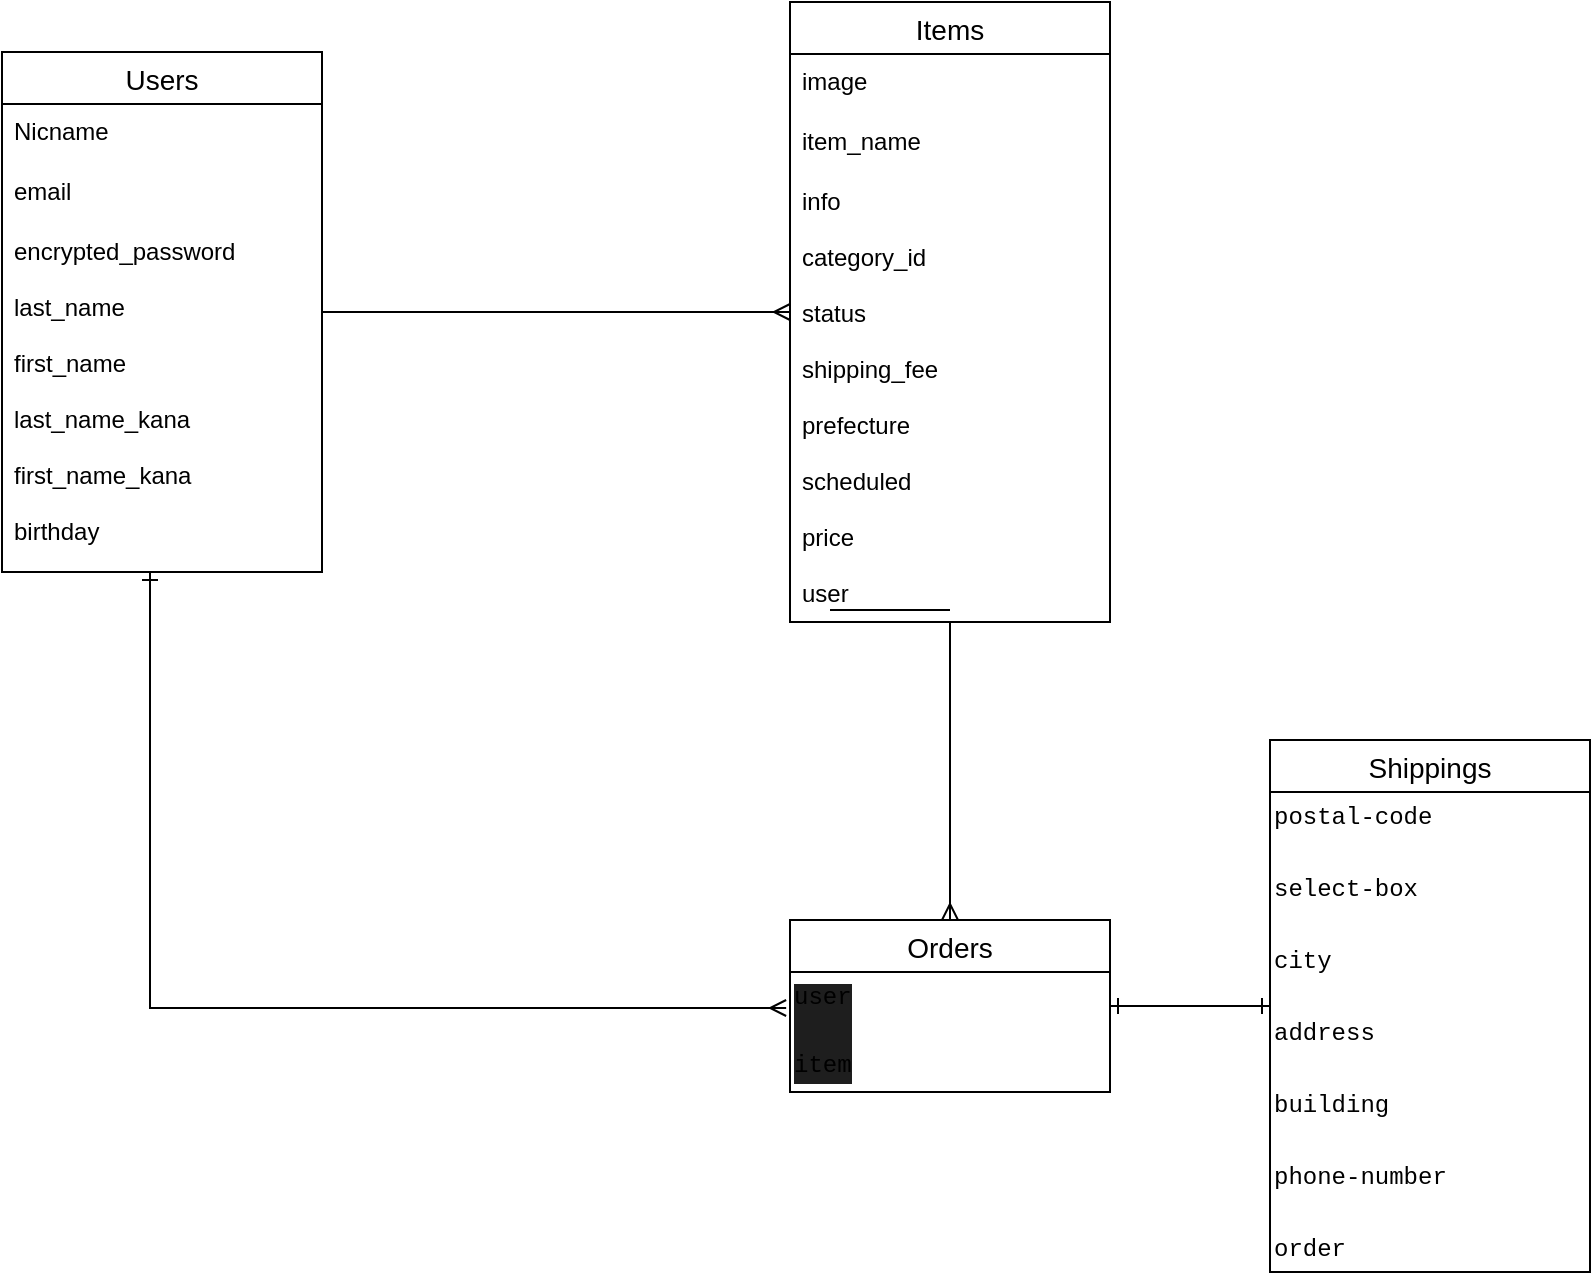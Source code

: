 <mxfile version="14.2.4" type="embed">
    <diagram id="bLyAoqpC0Bb64JeXhaNg" name="Page-1">
        <mxGraphModel dx="728" dy="423" grid="1" gridSize="10" guides="1" tooltips="1" connect="1" arrows="1" fold="1" page="1" pageScale="1" pageWidth="827" pageHeight="1169" math="0" shadow="0">
            <root>
                <mxCell id="0"/>
                <mxCell id="1" parent="0"/>
                <mxCell id="Au6O60PlYEfLJ1qO_UJJ-18" value="" style="edgeStyle=orthogonalEdgeStyle;rounded=0;orthogonalLoop=1;jettySize=auto;html=1;endArrow=ERmany;endFill=0;" parent="1" source="Au6O60PlYEfLJ1qO_UJJ-1" target="Au6O60PlYEfLJ1qO_UJJ-14" edge="1">
                    <mxGeometry relative="1" as="geometry"/>
                </mxCell>
                <mxCell id="6" style="edgeStyle=orthogonalEdgeStyle;rounded=0;orthogonalLoop=1;jettySize=auto;html=1;entryX=-0.012;entryY=0.3;entryDx=0;entryDy=0;entryPerimeter=0;endArrow=ERmany;endFill=0;startArrow=ERone;startFill=0;" edge="1" parent="1" source="Au6O60PlYEfLJ1qO_UJJ-1" target="Au6O60PlYEfLJ1qO_UJJ-25">
                    <mxGeometry relative="1" as="geometry">
                        <Array as="points">
                            <mxPoint x="120" y="514"/>
                        </Array>
                    </mxGeometry>
                </mxCell>
                <mxCell id="Au6O60PlYEfLJ1qO_UJJ-1" value="Users" style="swimlane;fontStyle=0;childLayout=stackLayout;horizontal=1;startSize=26;horizontalStack=0;resizeParent=1;resizeParentMax=0;resizeLast=0;collapsible=1;marginBottom=0;align=center;fontSize=14;" parent="1" vertex="1">
                    <mxGeometry x="46" y="36" width="160" height="260" as="geometry"/>
                </mxCell>
                <mxCell id="Au6O60PlYEfLJ1qO_UJJ-2" value="Nicname" style="text;strokeColor=none;fillColor=none;spacingLeft=4;spacingRight=4;overflow=hidden;rotatable=0;points=[[0,0.5],[1,0.5]];portConstraint=eastwest;fontSize=12;" parent="Au6O60PlYEfLJ1qO_UJJ-1" vertex="1">
                    <mxGeometry y="26" width="160" height="30" as="geometry"/>
                </mxCell>
                <mxCell id="Au6O60PlYEfLJ1qO_UJJ-3" value="email" style="text;strokeColor=none;fillColor=none;spacingLeft=4;spacingRight=4;overflow=hidden;rotatable=0;points=[[0,0.5],[1,0.5]];portConstraint=eastwest;fontSize=12;" parent="Au6O60PlYEfLJ1qO_UJJ-1" vertex="1">
                    <mxGeometry y="56" width="160" height="30" as="geometry"/>
                </mxCell>
                <mxCell id="Au6O60PlYEfLJ1qO_UJJ-4" value="encrypted_password&#10;&#10;last_name&#10;&#10;first_name&#10;&#10;last_name_kana&#10;&#10;first_name_kana&#10;&#10;birthday&#10;" style="text;strokeColor=none;fillColor=none;spacingLeft=4;spacingRight=4;overflow=hidden;rotatable=0;points=[[0,0.5],[1,0.5]];portConstraint=eastwest;fontSize=12;" parent="Au6O60PlYEfLJ1qO_UJJ-1" vertex="1">
                    <mxGeometry y="86" width="160" height="174" as="geometry"/>
                </mxCell>
                <mxCell id="Au6O60PlYEfLJ1qO_UJJ-23" value="" style="edgeStyle=orthogonalEdgeStyle;rounded=0;orthogonalLoop=1;jettySize=auto;html=1;endArrow=ERmany;endFill=0;" parent="1" source="Au6O60PlYEfLJ1qO_UJJ-14" target="Au6O60PlYEfLJ1qO_UJJ-19" edge="1">
                    <mxGeometry relative="1" as="geometry"/>
                </mxCell>
                <mxCell id="Au6O60PlYEfLJ1qO_UJJ-14" value="Items" style="swimlane;fontStyle=0;childLayout=stackLayout;horizontal=1;startSize=26;horizontalStack=0;resizeParent=1;resizeParentMax=0;resizeLast=0;collapsible=1;marginBottom=0;align=center;fontSize=14;" parent="1" vertex="1">
                    <mxGeometry x="440" y="11" width="160" height="310" as="geometry"/>
                </mxCell>
                <mxCell id="Au6O60PlYEfLJ1qO_UJJ-15" value="image" style="text;strokeColor=none;fillColor=none;spacingLeft=4;spacingRight=4;overflow=hidden;rotatable=0;points=[[0,0.5],[1,0.5]];portConstraint=eastwest;fontSize=12;" parent="Au6O60PlYEfLJ1qO_UJJ-14" vertex="1">
                    <mxGeometry y="26" width="160" height="30" as="geometry"/>
                </mxCell>
                <mxCell id="Au6O60PlYEfLJ1qO_UJJ-16" value="item_name" style="text;strokeColor=none;fillColor=none;spacingLeft=4;spacingRight=4;overflow=hidden;rotatable=0;points=[[0,0.5],[1,0.5]];portConstraint=eastwest;fontSize=12;" parent="Au6O60PlYEfLJ1qO_UJJ-14" vertex="1">
                    <mxGeometry y="56" width="160" height="30" as="geometry"/>
                </mxCell>
                <mxCell id="Au6O60PlYEfLJ1qO_UJJ-17" value="info&#10;&#10;category_id&#10;&#10;status&#10;&#10;shipping_fee&#10;&#10;prefecture&#10;&#10;scheduled&#10;&#10;price&#10;&#10;user&#10;&#10;" style="text;strokeColor=none;fillColor=none;spacingLeft=4;spacingRight=4;overflow=hidden;rotatable=0;points=[[0,0.5],[1,0.5]];portConstraint=eastwest;fontSize=12;" parent="Au6O60PlYEfLJ1qO_UJJ-14" vertex="1">
                    <mxGeometry y="86" width="160" height="224" as="geometry"/>
                </mxCell>
                <mxCell id="Au6O60PlYEfLJ1qO_UJJ-32" value="" style="edgeStyle=orthogonalEdgeStyle;rounded=0;orthogonalLoop=1;jettySize=auto;html=1;endArrow=ERone;endFill=0;startArrow=ERone;startFill=0;" parent="1" source="Au6O60PlYEfLJ1qO_UJJ-19" target="Au6O60PlYEfLJ1qO_UJJ-30" edge="1">
                    <mxGeometry relative="1" as="geometry"/>
                </mxCell>
                <mxCell id="Au6O60PlYEfLJ1qO_UJJ-19" value="Orders" style="swimlane;fontStyle=0;childLayout=stackLayout;horizontal=1;startSize=26;horizontalStack=0;resizeParent=1;resizeParentMax=0;resizeLast=0;collapsible=1;marginBottom=0;align=center;fontSize=14;" parent="1" vertex="1">
                    <mxGeometry x="440" y="470" width="160" height="86" as="geometry"/>
                </mxCell>
                <mxCell id="Au6O60PlYEfLJ1qO_UJJ-25" value="&lt;font face=&quot;menlo, monaco, courier new, monospace&quot;&gt;&lt;span style=&quot;background-color: rgb(30 , 30 , 30)&quot;&gt;user&lt;/span&gt;&lt;/font&gt;&lt;br&gt;&lt;div style=&quot;background-color: rgb(30 , 30 , 30) ; font-family: &amp;#34;menlo&amp;#34; , &amp;#34;monaco&amp;#34; , &amp;#34;courier new&amp;#34; , monospace ; line-height: 18px&quot;&gt;&lt;font&gt;&lt;br&gt;&lt;/font&gt;&lt;/div&gt;&lt;div style=&quot;background-color: rgb(30 , 30 , 30) ; font-family: &amp;#34;menlo&amp;#34; , &amp;#34;monaco&amp;#34; , &amp;#34;courier new&amp;#34; , monospace ; line-height: 18px&quot;&gt;&lt;font&gt;item&lt;/font&gt;&lt;/div&gt;" style="text;html=1;align=left;verticalAlign=middle;resizable=0;points=[];autosize=1;" parent="Au6O60PlYEfLJ1qO_UJJ-19" vertex="1">
                    <mxGeometry y="26" width="160" height="60" as="geometry"/>
                </mxCell>
                <mxCell id="Au6O60PlYEfLJ1qO_UJJ-30" value="Shippings" style="swimlane;fontStyle=0;childLayout=stackLayout;horizontal=1;startSize=26;horizontalStack=0;resizeParent=1;resizeParentMax=0;resizeLast=0;collapsible=1;marginBottom=0;align=center;fontSize=14;" parent="1" vertex="1">
                    <mxGeometry x="680" y="380" width="160" height="266" as="geometry"/>
                </mxCell>
                <mxCell id="Au6O60PlYEfLJ1qO_UJJ-31" value="&lt;div style=&quot;font-family: &amp;#34;menlo&amp;#34; , &amp;#34;monaco&amp;#34; , &amp;#34;courier new&amp;#34; , monospace ; line-height: 18px&quot;&gt;&lt;span&gt;postal-code&lt;/span&gt;&lt;/div&gt;&lt;div style=&quot;font-family: &amp;#34;menlo&amp;#34; , &amp;#34;monaco&amp;#34; , &amp;#34;courier new&amp;#34; , monospace ; line-height: 18px&quot;&gt;&lt;span&gt;&lt;br&gt;&lt;/span&gt;&lt;/div&gt;&lt;div style=&quot;font-family: &amp;#34;menlo&amp;#34; , &amp;#34;monaco&amp;#34; , &amp;#34;courier new&amp;#34; , monospace ; line-height: 18px&quot;&gt;&lt;div style=&quot;line-height: 18px&quot;&gt;&lt;span&gt;select-box&lt;/span&gt;&lt;/div&gt;&lt;div style=&quot;line-height: 18px&quot;&gt;&lt;span&gt;&lt;br&gt;&lt;/span&gt;&lt;/div&gt;&lt;div style=&quot;line-height: 18px&quot;&gt;&lt;span&gt;city&lt;/span&gt;&lt;/div&gt;&lt;div style=&quot;line-height: 18px&quot;&gt;&lt;span&gt;&lt;br&gt;&lt;/span&gt;&lt;/div&gt;&lt;div style=&quot;line-height: 18px&quot;&gt;&lt;span&gt;address&lt;/span&gt;&lt;/div&gt;&lt;div style=&quot;line-height: 18px&quot;&gt;&lt;span&gt;&lt;br&gt;&lt;/span&gt;&lt;/div&gt;&lt;div style=&quot;line-height: 18px&quot;&gt;&lt;div style=&quot;line-height: 18px&quot;&gt;&lt;span&gt;building&lt;/span&gt;&lt;/div&gt;&lt;div style=&quot;line-height: 18px&quot;&gt;&lt;span&gt;&lt;br&gt;&lt;/span&gt;&lt;/div&gt;&lt;div style=&quot;line-height: 18px&quot;&gt;&lt;div style=&quot;line-height: 18px&quot;&gt;&lt;span&gt;phone-number&lt;/span&gt;&lt;/div&gt;&lt;div style=&quot;line-height: 18px&quot;&gt;&lt;span&gt;&lt;br&gt;&lt;/span&gt;&lt;/div&gt;&lt;div style=&quot;line-height: 18px&quot;&gt;&lt;span&gt;order&lt;/span&gt;&lt;/div&gt;&lt;/div&gt;&lt;/div&gt;&lt;/div&gt;" style="text;html=1;align=left;verticalAlign=middle;resizable=0;points=[];autosize=1;" parent="Au6O60PlYEfLJ1qO_UJJ-30" vertex="1">
                    <mxGeometry y="26" width="160" height="240" as="geometry"/>
                </mxCell>
                <mxCell id="2" value="" style="line;strokeWidth=1;rotatable=0;dashed=0;labelPosition=right;align=left;verticalAlign=middle;spacingTop=0;spacingLeft=6;points=[];portConstraint=eastwest;" vertex="1" parent="1">
                    <mxGeometry x="460" y="310" width="60" height="10" as="geometry"/>
                </mxCell>
            </root>
        </mxGraphModel>
    </diagram>
</mxfile>